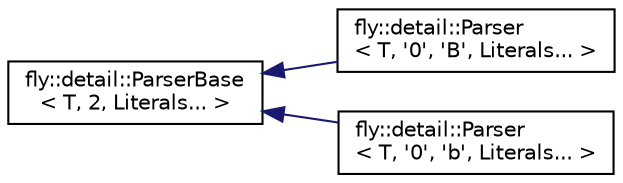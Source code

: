 digraph "Graphical Class Hierarchy"
{
 // LATEX_PDF_SIZE
  edge [fontname="Helvetica",fontsize="10",labelfontname="Helvetica",labelfontsize="10"];
  node [fontname="Helvetica",fontsize="10",shape=record];
  rankdir="LR";
  Node0 [label="fly::detail::ParserBase\l\< T, 2, Literals... \>",height=0.2,width=0.4,color="black", fillcolor="white", style="filled",URL="$structfly_1_1detail_1_1_parser_base.html",tooltip=" "];
  Node0 -> Node1 [dir="back",color="midnightblue",fontsize="10",style="solid",fontname="Helvetica"];
  Node1 [label="fly::detail::Parser\l\< T, '0', 'B', Literals... \>",height=0.2,width=0.4,color="black", fillcolor="white", style="filled",URL="$structfly_1_1detail_1_1_parser_3_01_t_00_01'0'_00_01'_b'_00_01_literals_8_8_8_01_4.html",tooltip=" "];
  Node0 -> Node2 [dir="back",color="midnightblue",fontsize="10",style="solid",fontname="Helvetica"];
  Node2 [label="fly::detail::Parser\l\< T, '0', 'b', Literals... \>",height=0.2,width=0.4,color="black", fillcolor="white", style="filled",URL="$structfly_1_1detail_1_1_parser_3_01_t_00_01'0'_00_01'b'_00_01_literals_8_8_8_01_4.html",tooltip=" "];
}
